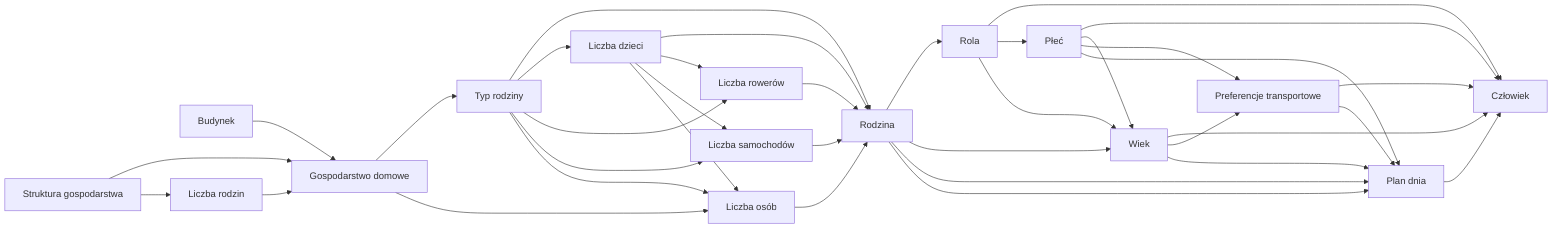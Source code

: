 flowchart LR
    home["Budynek"]
    household_structure["Struktura gospodarstwa"]
    family_number["Liczba rodzin"]

    household["Gospodarstwo domowe"]
    family["Rodzina"]
    person["Człowiek"]

    family_type["Typ rodziny"]
    person_number["Liczba osób"]
    child_number["Liczba dzieci"]
    car_number["Liczba samochodów"]
    bike_number["Liczba rowerów"]

    role["Rola"]
    sex["Płeć"]
    age["Wiek"]
    transport_preferences["Preferencje transportowe"]
    schedule["Plan dnia"]

    home --> household
    household_structure --> household
    household_structure --> family_number
    family_number --> household

    household --> family_type
    family_type --> family
    family_type --> child_number
    child_number --> family
    family_type --> bike_number
    child_number --> bike_number
    bike_number --> family
    car_number --> family
    family_type --> car_number
    child_number --> car_number
    person_number --> family
    household --> person_number
    family_type --> person_number
    child_number --> person_number

    role --> person
    family --> role
    sex --> person
    role --> sex
    age --> person
    family --> age
    role --> age
    sex --> age
    transport_preferences --> person
    age --> transport_preferences
    sex --> transport_preferences
    schedule --> person
    family --> schedule
    age --> schedule
    sex --> schedule
    family --> schedule
    transport_preferences --> schedule